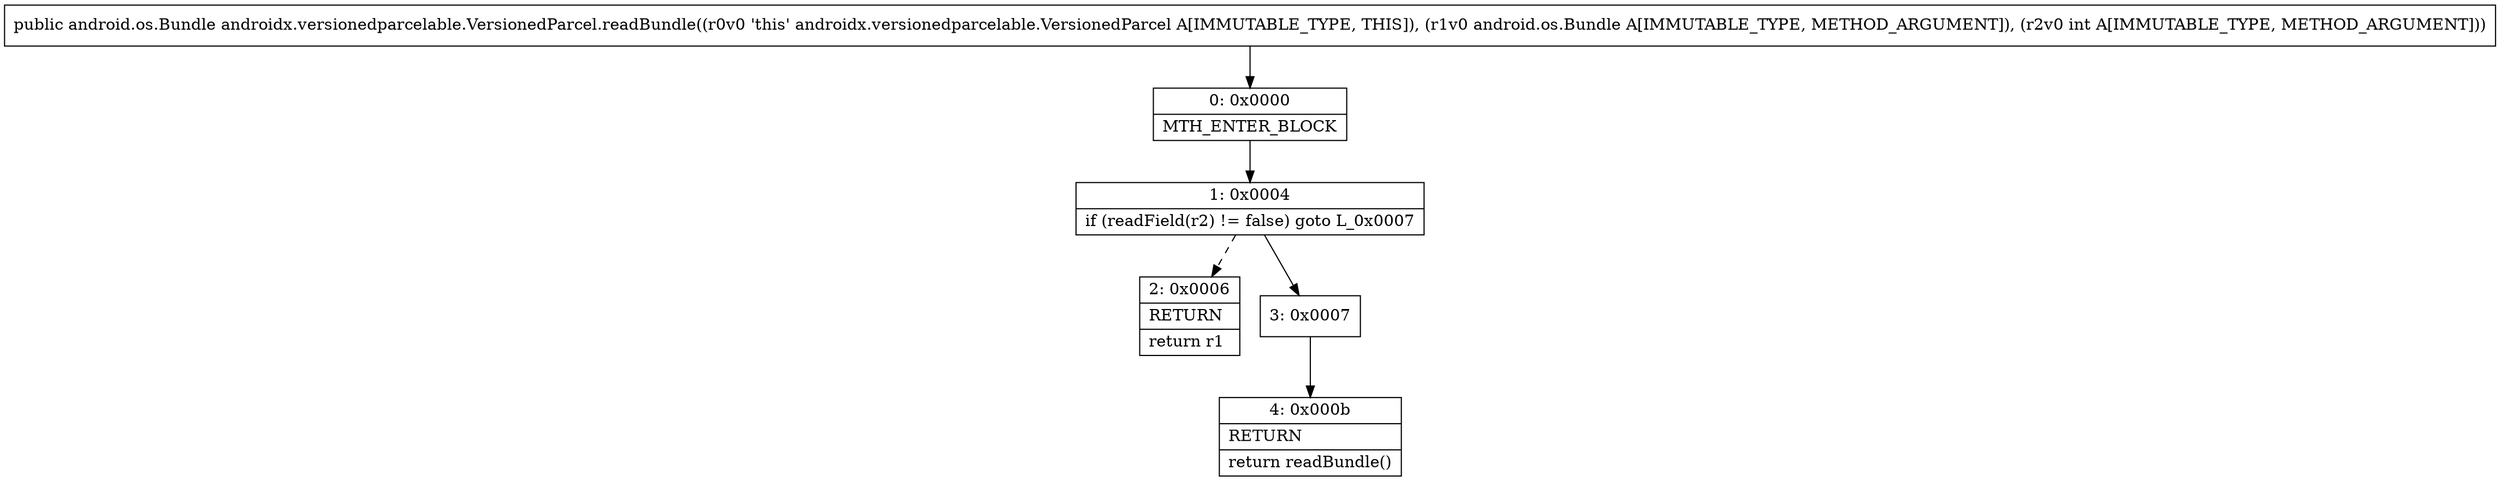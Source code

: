 digraph "CFG forandroidx.versionedparcelable.VersionedParcel.readBundle(Landroid\/os\/Bundle;I)Landroid\/os\/Bundle;" {
Node_0 [shape=record,label="{0\:\ 0x0000|MTH_ENTER_BLOCK\l}"];
Node_1 [shape=record,label="{1\:\ 0x0004|if (readField(r2) != false) goto L_0x0007\l}"];
Node_2 [shape=record,label="{2\:\ 0x0006|RETURN\l|return r1\l}"];
Node_3 [shape=record,label="{3\:\ 0x0007}"];
Node_4 [shape=record,label="{4\:\ 0x000b|RETURN\l|return readBundle()\l}"];
MethodNode[shape=record,label="{public android.os.Bundle androidx.versionedparcelable.VersionedParcel.readBundle((r0v0 'this' androidx.versionedparcelable.VersionedParcel A[IMMUTABLE_TYPE, THIS]), (r1v0 android.os.Bundle A[IMMUTABLE_TYPE, METHOD_ARGUMENT]), (r2v0 int A[IMMUTABLE_TYPE, METHOD_ARGUMENT])) }"];
MethodNode -> Node_0;
Node_0 -> Node_1;
Node_1 -> Node_2[style=dashed];
Node_1 -> Node_3;
Node_3 -> Node_4;
}

